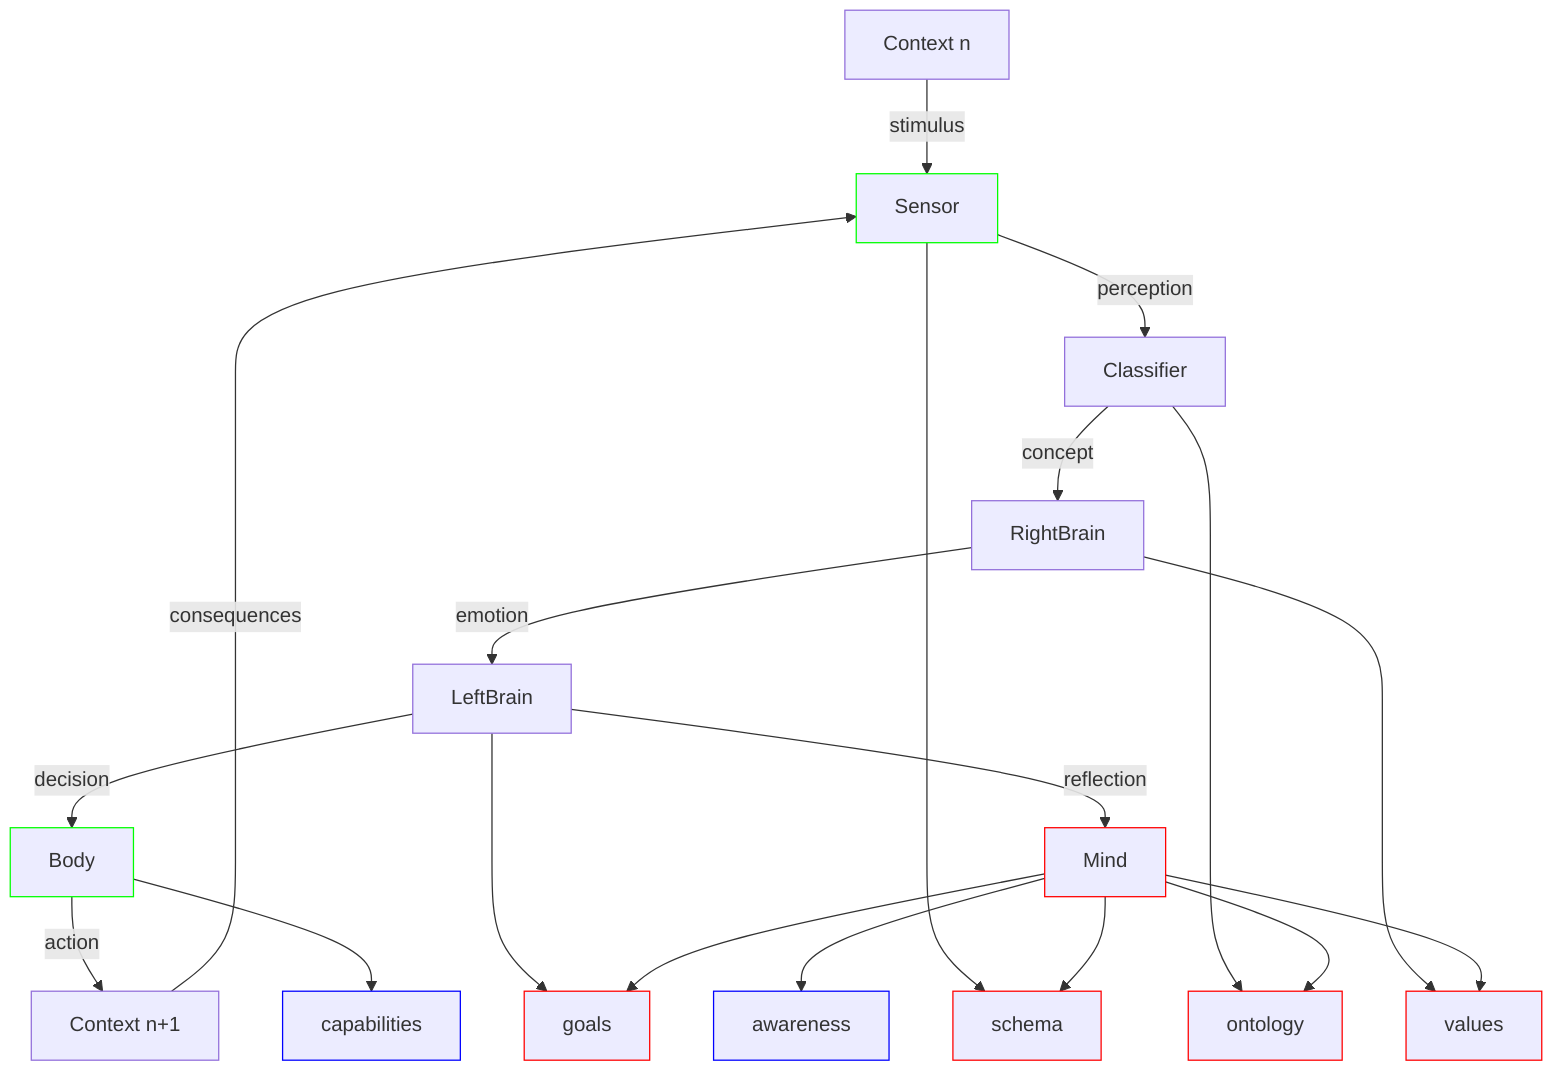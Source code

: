 flowchart TB
    %% Primary Nodes
    Context_n["Context n"] --> |"stimulus"| Sensor
    Context_n1["Context n+1"]
    Sensor["Sensor"] --> |"perception"| Classifier
    Classifier["Classifier"] --> |"concept"| RightBrain
    RightBrain["RightBrain"] --> |"emotion"| LeftBrain
    LeftBrain["LeftBrain"] --> |"decision"| Body
    Body["Body"] --> |"action"| Context_n1
    Mind["Mind"]

    %% Secondary Nodes
    schema["schema"]
    ontology["ontology"]
    values["values"]
    goals["goals"]
    capabilities["capabilities"]
    awareness["awareness"]

    %% Parameters
    Sensor --> schema:::blue
    Classifier --> ontology:::blue
    RightBrain --> values:::blue
    LeftBrain --> goals:::blue
    Body --> capabilities:::blue
    Mind --> awareness:::blue

    %% Action Edges
    Context_n1 --> |"consequences"| Sensor:::green
    LeftBrain --> |"reflection"| Mind:::red

    %% Reflection Edges
    Mind --> schema:::red
    Mind --> ontology:::red
    Mind --> values:::red
    Mind --> goals:::red

    %% Style and Shape Adjustments
    classDef blue stroke:#0000ff;
    classDef green stroke:#00ff00;
    classDef red stroke:#ff0000;
    Body["Body"]:::green
    Mind["Mind"]:::red
    Context_n["Context n"]:::diamond
    Context_n1["Context n+1"]:::diamond
    Body["Body"]:::house
    Mind["Mind"]:::invhouse